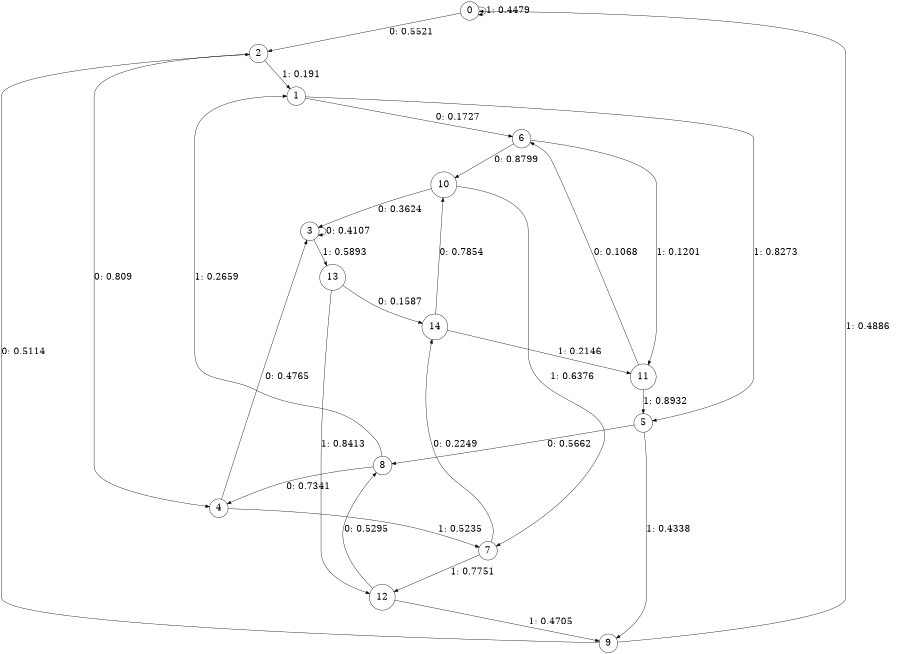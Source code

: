 digraph "ch6randomL4" {
size = "6,8.5";
ratio = "fill";
node [shape = circle];
node [fontsize = 24];
edge [fontsize = 24];
0 -> 2 [label = "0: 0.5521   "];
0 -> 0 [label = "1: 0.4479   "];
1 -> 6 [label = "0: 0.1727   "];
1 -> 5 [label = "1: 0.8273   "];
2 -> 4 [label = "0: 0.809    "];
2 -> 1 [label = "1: 0.191    "];
3 -> 3 [label = "0: 0.4107   "];
3 -> 13 [label = "1: 0.5893   "];
4 -> 3 [label = "0: 0.4765   "];
4 -> 7 [label = "1: 0.5235   "];
5 -> 8 [label = "0: 0.5662   "];
5 -> 9 [label = "1: 0.4338   "];
6 -> 10 [label = "0: 0.8799   "];
6 -> 11 [label = "1: 0.1201   "];
7 -> 14 [label = "0: 0.2249   "];
7 -> 12 [label = "1: 0.7751   "];
8 -> 4 [label = "0: 0.7341   "];
8 -> 1 [label = "1: 0.2659   "];
9 -> 2 [label = "0: 0.5114   "];
9 -> 0 [label = "1: 0.4886   "];
10 -> 3 [label = "0: 0.3624   "];
10 -> 7 [label = "1: 0.6376   "];
11 -> 6 [label = "0: 0.1068   "];
11 -> 5 [label = "1: 0.8932   "];
12 -> 8 [label = "0: 0.5295   "];
12 -> 9 [label = "1: 0.4705   "];
13 -> 14 [label = "0: 0.1587   "];
13 -> 12 [label = "1: 0.8413   "];
14 -> 10 [label = "0: 0.7854   "];
14 -> 11 [label = "1: 0.2146   "];
}